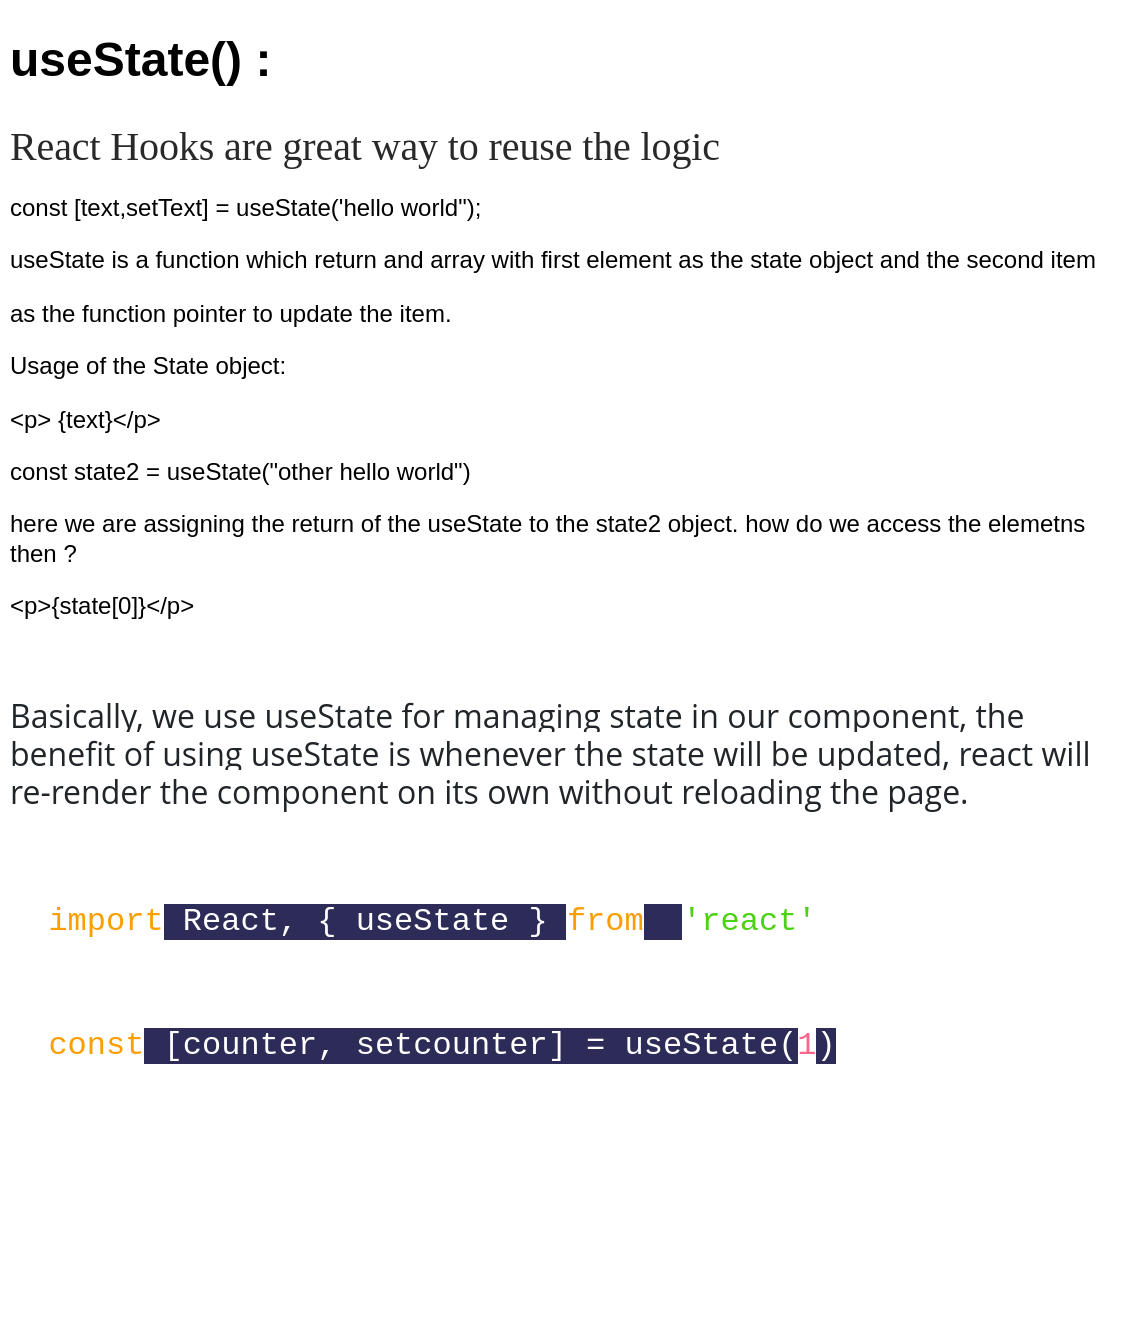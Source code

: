 <mxfile version="19.0.2" type="device" pages="2"><diagram id="CZCYPUS0Cyi77yTj1ipZ" name="useState"><mxGraphModel dx="1166" dy="581" grid="1" gridSize="10" guides="1" tooltips="1" connect="1" arrows="1" fold="1" page="1" pageScale="1" pageWidth="850" pageHeight="1100" math="0" shadow="0"><root><mxCell id="0"/><mxCell id="1" parent="0"/><mxCell id="y8uffIt1ybIBVWA-4AEm-1" value="&lt;h1&gt;useState() :&amp;nbsp;&lt;/h1&gt;&lt;span style=&quot;color: rgb(41, 41, 41); font-family: charter, Georgia, Cambria, &amp;quot;Times New Roman&amp;quot;, Times, serif; font-size: 20px; letter-spacing: -0.06px; background-color: rgb(255, 255, 255);&quot;&gt;React Hooks are great way to reuse the logic&lt;/span&gt;&lt;p&gt;const [text,setText] = useState('hello world&quot;);&lt;/p&gt;&lt;p&gt;useState is a function which return and array with first element as the state object and the second item&amp;nbsp;&lt;/p&gt;&lt;p&gt;as the function pointer to update the item.&lt;/p&gt;&lt;p&gt;Usage of the State object:&lt;/p&gt;&lt;p&gt;&amp;lt;p&amp;gt; {text}&amp;lt;/p&amp;gt;&lt;/p&gt;&lt;p&gt;const state2 = useState(&quot;other hello world&quot;)&lt;/p&gt;&lt;p&gt;here we are assigning the return of the useState to the state2 object. how do we access the elemetns then ?&lt;/p&gt;&lt;p&gt;&lt;span style=&quot;background-color: initial;&quot;&gt;&amp;lt;p&amp;gt;{state[0]}&amp;lt;/p&amp;gt;&lt;/span&gt;&lt;br&gt;&lt;/p&gt;&lt;p&gt;&lt;span style=&quot;background-color: initial;&quot;&gt;&lt;br&gt;&lt;/span&gt;&lt;/p&gt;&lt;p&gt;&lt;span style=&quot;color: rgb(33, 37, 41); font-family: &amp;quot;Open Sans&amp;quot;, sans-serif; font-size: 16px; background-color: rgb(255, 255, 255);&quot;&gt;Basically, we use useState for managing state in our component, the benefit of using useState is whenever the state will be updated, react will re-render the component on its own without reloading the page.&lt;/span&gt;&lt;span style=&quot;background-color: initial;&quot;&gt;&lt;br&gt;&lt;/span&gt;&lt;/p&gt;&lt;p&gt;&lt;span style=&quot;color: rgb(33, 37, 41); font-family: &amp;quot;Open Sans&amp;quot;, sans-serif; font-size: 16px; background-color: rgb(255, 255, 255);&quot;&gt;&lt;br&gt;&lt;/span&gt;&lt;/p&gt;&lt;p&gt;&lt;span style=&quot;box-sizing: border-box; color: rgb(251, 158, 0); font-family: SFMono-Regular, Menlo, Monaco, Consolas, &amp;quot;Liberation Mono&amp;quot;, &amp;quot;Courier New&amp;quot;, monospace; font-size: 16px;&quot; class=&quot;hljs-keyword&quot;&gt;&amp;nbsp; import&lt;/span&gt;&lt;span style=&quot;color: rgb(255, 255, 255); font-family: SFMono-Regular, Menlo, Monaco, Consolas, &amp;quot;Liberation Mono&amp;quot;, &amp;quot;Courier New&amp;quot;, monospace; font-size: 16px; background-color: rgb(45, 43, 87);&quot;&gt; React, { useState } &lt;/span&gt;&lt;span style=&quot;box-sizing: border-box; color: rgb(251, 158, 0); font-family: SFMono-Regular, Menlo, Monaco, Consolas, &amp;quot;Liberation Mono&amp;quot;, &amp;quot;Courier New&amp;quot;, monospace; font-size: 16px;&quot; class=&quot;hljs-keyword&quot;&gt;from&lt;/span&gt;&lt;span style=&quot;box-sizing: border-box; font-family: SFMono-Regular, Menlo, Monaco, Consolas, &amp;quot;Liberation Mono&amp;quot;, &amp;quot;Courier New&amp;quot;, monospace; font-size: 16px; background-color: rgb(45, 43, 87);&quot; class=&quot;hljs-keyword&quot;&gt;&lt;font color=&quot;#ffffff&quot;&gt;&amp;nbsp;&amp;nbsp;&lt;/font&gt;&lt;/span&gt;&lt;span style=&quot;box-sizing: border-box; color: rgb(76, 210, 19); font-family: SFMono-Regular, Menlo, Monaco, Consolas, &amp;quot;Liberation Mono&amp;quot;, &amp;quot;Courier New&amp;quot;, monospace; font-size: 16px;&quot; class=&quot;hljs-string&quot;&gt;'react'&lt;/span&gt;&lt;span style=&quot;color: rgb(33, 37, 41); font-family: &amp;quot;Open Sans&amp;quot;, sans-serif; font-size: 16px; background-color: rgb(255, 255, 255);&quot;&gt;&lt;br&gt;&lt;/span&gt;&lt;/p&gt;&lt;p&gt;&lt;span style=&quot;box-sizing: border-box; color: rgb(76, 210, 19); font-family: SFMono-Regular, Menlo, Monaco, Consolas, &amp;quot;Liberation Mono&amp;quot;, &amp;quot;Courier New&amp;quot;, monospace; font-size: 16px;&quot; class=&quot;hljs-string&quot;&gt;&lt;br&gt;&lt;/span&gt;&lt;/p&gt;&lt;p&gt;&lt;span style=&quot;box-sizing: border-box; color: rgb(76, 210, 19); font-family: SFMono-Regular, Menlo, Monaco, Consolas, &amp;quot;Liberation Mono&amp;quot;, &amp;quot;Courier New&amp;quot;, monospace; font-size: 16px;&quot; class=&quot;hljs-string&quot;&gt;&lt;span style=&quot;box-sizing: border-box; color: rgb(251, 158, 0);&quot; class=&quot;hljs-keyword&quot;&gt;&amp;nbsp; const&lt;/span&gt;&lt;span style=&quot;color: rgb(255, 255, 255); background-color: rgb(45, 43, 87);&quot;&gt; [counter, setcounter] = useState(&lt;/span&gt;&lt;span style=&quot;box-sizing: border-box; color: rgb(250, 101, 141);&quot; class=&quot;hljs-number&quot;&gt;1&lt;/span&gt;&lt;span style=&quot;color: rgb(255, 255, 255); background-color: rgb(45, 43, 87);&quot;&gt;)&lt;/span&gt;&lt;br&gt;&lt;/span&gt;&lt;/p&gt;" style="text;html=1;strokeColor=none;fillColor=none;spacing=5;spacingTop=-20;whiteSpace=wrap;overflow=hidden;rounded=0;" vertex="1" parent="1"><mxGeometry x="30" y="50" width="560" height="660" as="geometry"/></mxCell></root></mxGraphModel></diagram><diagram id="WfFX0_f53T_6cnk1jTj2" name="useEffect"><mxGraphModel dx="1166" dy="581" grid="1" gridSize="10" guides="1" tooltips="1" connect="1" arrows="1" fold="1" page="1" pageScale="1" pageWidth="850" pageHeight="1100" math="0" shadow="0"><root><mxCell id="0"/><mxCell id="1" parent="0"/><mxCell id="g41UTgJWRl27SqIbfc01-2" value="&lt;div style=&quot;background-color:rgb(45, 43, 87);&quot;&gt;&lt;span style=&quot;box-sizing: border-box; color: rgb(251, 158, 0); font-family: SFMono-Regular, Menlo, Monaco, Consolas, &amp;quot;Liberation Mono&amp;quot;, &amp;quot;Courier New&amp;quot;, monospace; font-size: 16px;&quot; class=&quot;hljs-keyword&quot;&gt;import&lt;/span&gt;&lt;span style=&quot;color: rgb(255, 255, 255); font-family: SFMono-Regular, Menlo, Monaco, Consolas, &amp;quot;Liberation Mono&amp;quot;, &amp;quot;Courier New&amp;quot;, monospace; font-size: 16px;&quot;&gt; React, { useState, useEffect }&amp;nbsp;&lt;/span&gt;&lt;span style=&quot;box-sizing: border-box; color: rgb(251, 158, 0); font-family: SFMono-Regular, Menlo, Monaco, Consolas, &amp;quot;Liberation Mono&amp;quot;, &amp;quot;Courier New&amp;quot;, monospace; font-size: 16px;&quot; class=&quot;hljs-keyword&quot;&gt;from&lt;/span&gt;&lt;span style=&quot;color: rgb(255, 255, 255); font-family: SFMono-Regular, Menlo, Monaco, Consolas, &amp;quot;Liberation Mono&amp;quot;, &amp;quot;Courier New&amp;quot;, monospace; font-size: 16px;&quot;&gt; &lt;/span&gt;&lt;span style=&quot;box-sizing: border-box; color: rgb(76, 210, 19); font-family: SFMono-Regular, Menlo, Monaco, Consolas, &amp;quot;Liberation Mono&amp;quot;, &amp;quot;Courier New&amp;quot;, monospace; font-size: 16px;&quot; class=&quot;hljs-string&quot;&gt;'react'&lt;/span&gt;&lt;span style=&quot;color: rgb(255, 255, 255); font-family: SFMono-Regular, Menlo, Monaco, Consolas, &amp;quot;Liberation Mono&amp;quot;, &amp;quot;Courier New&amp;quot;, monospace; font-size: 16px;&quot;&gt;&amp;nbsp;&lt;/span&gt;&lt;/div&gt;&lt;div style=&quot;background-color:rgb(45, 43, 87);&quot;&gt;&lt;span style=&quot;color: rgb(255, 255, 255); font-family: SFMono-Regular, Menlo, Monaco, Consolas, &amp;quot;Liberation Mono&amp;quot;, &amp;quot;Courier New&amp;quot;, monospace; font-size: 16px;&quot;&gt;&amp;nbsp;&lt;/span&gt;&lt;/div&gt;&lt;div style=&quot;background-color:rgb(45, 43, 87);&quot;&gt;&lt;span style=&quot;color: rgb(255, 255, 255); font-family: SFMono-Regular, Menlo, Monaco, Consolas, &amp;quot;Liberation Mono&amp;quot;, &amp;quot;Courier New&amp;quot;, monospace; font-size: 16px;&quot;&gt;&amp;nbsp;const Home = &lt;/span&gt;&lt;span style=&quot;box-sizing: border-box; color: rgb(255, 255, 255); font-family: SFMono-Regular, Menlo, Monaco, Consolas, &amp;quot;Liberation Mono&amp;quot;, &amp;quot;Courier New&amp;quot;, monospace; font-size: 16px;&quot; class=&quot;hljs-function&quot;&gt;&lt;span style=&quot;box-sizing: border-box;&quot; class=&quot;hljs-params&quot;&gt;()&lt;/span&gt; =&amp;gt;&lt;/span&gt;&lt;span style=&quot;color: rgb(255, 255, 255); font-family: SFMono-Regular, Menlo, Monaco, Consolas, &amp;quot;Liberation Mono&amp;quot;, &amp;quot;Courier New&amp;quot;, monospace; font-size: 16px;&quot;&gt; {&amp;nbsp;&lt;/span&gt;&lt;/div&gt;&lt;div style=&quot;background-color:rgb(45, 43, 87);&quot;&gt;&lt;span style=&quot;color: rgb(255, 255, 255); font-family: SFMono-Regular, Menlo, Monaco, Consolas, &amp;quot;Liberation Mono&amp;quot;, &amp;quot;Courier New&amp;quot;, monospace; font-size: 16px;&quot;&gt;&amp;nbsp;const [name, setname] = useState(&lt;/span&gt;&lt;span style=&quot;box-sizing: border-box; color: rgb(76, 210, 19); font-family: SFMono-Regular, Menlo, Monaco, Consolas, &amp;quot;Liberation Mono&amp;quot;, &amp;quot;Courier New&amp;quot;, monospace; font-size: 16px;&quot; class=&quot;hljs-string&quot;&gt;&quot;John Doe&quot;&lt;/span&gt;&lt;span style=&quot;color: rgb(255, 255, 255); font-family: SFMono-Regular, Menlo, Monaco, Consolas, &amp;quot;Liberation Mono&amp;quot;, &amp;quot;Courier New&amp;quot;, monospace; font-size: 16px;&quot;&gt;)&amp;nbsp;&lt;/span&gt;&lt;/div&gt;&lt;div style=&quot;background-color:rgb(45, 43, 87);&quot;&gt;&lt;span style=&quot;color: rgb(255, 255, 255); font-family: SFMono-Regular, Menlo, Monaco, Consolas, &amp;quot;Liberation Mono&amp;quot;, &amp;quot;Courier New&amp;quot;, monospace; font-size: 16px;&quot;&gt;&amp;nbsp;useEffect(&lt;/span&gt;&lt;span style=&quot;box-sizing: border-box; color: rgb(255, 255, 255); font-family: SFMono-Regular, Menlo, Monaco, Consolas, &amp;quot;Liberation Mono&amp;quot;, &amp;quot;Courier New&amp;quot;, monospace; font-size: 16px;&quot; class=&quot;hljs-function&quot;&gt;&lt;span style=&quot;box-sizing: border-box;&quot; class=&quot;hljs-params&quot;&gt;()&lt;/span&gt; =&amp;gt;&lt;/span&gt;&lt;span style=&quot;color: rgb(255, 255, 255); font-family: SFMono-Regular, Menlo, Monaco, Consolas, &amp;quot;Liberation Mono&amp;quot;, &amp;quot;Courier New&amp;quot;, monospace; font-size: 16px;&quot;&gt; {&lt;br/&gt;        &lt;br/&gt;    }, [name])&amp;nbsp;&lt;/span&gt;&lt;/div&gt;&lt;div style=&quot;background-color:rgb(45, 43, 87);&quot;&gt;&lt;span style=&quot;color: rgb(255, 255, 255); font-family: SFMono-Regular, Menlo, Monaco, Consolas, &amp;quot;Liberation Mono&amp;quot;, &amp;quot;Courier New&amp;quot;, monospace; font-size: 16px;&quot;&gt;&lt;br&gt;&lt;/span&gt;&lt;/div&gt;&lt;div style=&quot;background-color:rgb(45, 43, 87);&quot;&gt;&lt;span style=&quot;color: rgb(255, 255, 255); font-family: SFMono-Regular, Menlo, Monaco, Consolas, &amp;quot;Liberation Mono&amp;quot;, &amp;quot;Courier New&amp;quot;, monospace; font-size: 16px;&quot;&gt;&lt;/span&gt;&lt;span style=&quot;box-sizing: border-box; color: rgb(76, 210, 19); font-family: SFMono-Regular, Menlo, Monaco, Consolas, &amp;quot;Liberation Mono&amp;quot;, &amp;quot;Courier New&amp;quot;, monospace; font-size: 16px;&quot; class=&quot;hljs-regexp&quot;&gt;//&lt;/span&gt;&lt;span style=&quot;color: rgb(255, 255, 255); font-family: SFMono-Regular, Menlo, Monaco, Consolas, &amp;quot;Liberation Mono&amp;quot;, &amp;quot;Courier New&amp;quot;, monospace; font-size: 16px;&quot;&gt; All the JSX will go inside &lt;/span&gt;&lt;span style=&quot;box-sizing: border-box; color: rgb(251, 158, 0); font-family: SFMono-Regular, Menlo, Monaco, Consolas, &amp;quot;Liberation Mono&amp;quot;, &amp;quot;Courier New&amp;quot;, monospace; font-size: 16px;&quot; class=&quot;hljs-built_in&quot;&gt;this&lt;/span&gt;&lt;span style=&quot;color: rgb(255, 255, 255); font-family: SFMono-Regular, Menlo, Monaco, Consolas, &amp;quot;Liberation Mono&amp;quot;, &amp;quot;Courier New&amp;quot;, monospace; font-size: 16px;&quot;&gt; &lt;/span&gt;&lt;span style=&quot;box-sizing: border-box; color: rgb(251, 158, 0); font-family: SFMono-Regular, Menlo, Monaco, Consolas, &amp;quot;Liberation Mono&amp;quot;, &amp;quot;Courier New&amp;quot;, monospace; font-size: 16px;&quot; class=&quot;hljs-keyword&quot;&gt;return&lt;/span&gt;&lt;span style=&quot;color: rgb(255, 255, 255); font-family: SFMono-Regular, Menlo, Monaco, Consolas, &amp;quot;Liberation Mono&amp;quot;, &amp;quot;Courier New&amp;quot;, monospace; font-size: 16px;&quot;&gt;&amp;nbsp;&lt;/span&gt;&lt;/div&gt;&lt;div style=&quot;background-color:rgb(45, 43, 87);&quot;&gt;&lt;span style=&quot;color: rgb(255, 255, 255); font-family: SFMono-Regular, Menlo, Monaco, Consolas, &amp;quot;Liberation Mono&amp;quot;, &amp;quot;Courier New&amp;quot;, monospace; font-size: 16px;&quot;&gt;&lt;/span&gt;&lt;span style=&quot;box-sizing: border-box; color: rgb(251, 158, 0); font-family: SFMono-Regular, Menlo, Monaco, Consolas, &amp;quot;Liberation Mono&amp;quot;, &amp;quot;Courier New&amp;quot;, monospace; font-size: 16px;&quot; class=&quot;hljs-keyword&quot;&gt;&amp;nbsp; return&lt;/span&gt;&lt;span style=&quot;color: rgb(255, 255, 255); font-family: SFMono-Regular, Menlo, Monaco, Consolas, &amp;quot;Liberation Mono&amp;quot;, &amp;quot;Courier New&amp;quot;, monospace; font-size: 16px;&quot;&gt;(&lt;br/&gt;        &amp;lt;h1&amp;gt;Name &lt;/span&gt;&lt;span style=&quot;box-sizing: border-box; color: rgb(251, 158, 0); font-family: SFMono-Regular, Menlo, Monaco, Consolas, &amp;quot;Liberation Mono&amp;quot;, &amp;quot;Courier New&amp;quot;, monospace; font-size: 16px;&quot; class=&quot;hljs-keyword&quot;&gt;from&lt;/span&gt;&lt;span style=&quot;color: rgb(255, 255, 255); font-family: SFMono-Regular, Menlo, Monaco, Consolas, &amp;quot;Liberation Mono&amp;quot;, &amp;quot;Courier New&amp;quot;, monospace; font-size: 16px;&quot;&gt; API: {name}&amp;lt;/h1&amp;gt;&lt;br/&gt;    )&amp;nbsp;&lt;/span&gt;&lt;/div&gt;&lt;div style=&quot;background-color:rgb(45, 43, 87);&quot;&gt;&lt;span style=&quot;color: rgb(255, 255, 255); font-family: SFMono-Regular, Menlo, Monaco, Consolas, &amp;quot;Liberation Mono&amp;quot;, &amp;quot;Courier New&amp;quot;, monospace; font-size: 16px;&quot;&gt;&amp;nbsp;}&lt;/span&gt;&lt;/div&gt;&lt;div style=&quot;background-color:rgb(45, 43, 87);&quot;&gt;&lt;span style=&quot;color: rgb(255, 255, 255); font-family: SFMono-Regular, Menlo, Monaco, Consolas, &amp;quot;Liberation Mono&amp;quot;, &amp;quot;Courier New&amp;quot;, monospace; font-size: 16px;&quot;&gt;&lt;/span&gt;&lt;span style=&quot;box-sizing: border-box; color: rgb(251, 158, 0); font-family: SFMono-Regular, Menlo, Monaco, Consolas, &amp;quot;Liberation Mono&amp;quot;, &amp;quot;Courier New&amp;quot;, monospace; font-size: 16px;&quot; class=&quot;hljs-keyword&quot;&gt;export&lt;/span&gt;&lt;span style=&quot;color: rgb(255, 255, 255); font-family: SFMono-Regular, Menlo, Monaco, Consolas, &amp;quot;Liberation Mono&amp;quot;, &amp;quot;Courier New&amp;quot;, monospace; font-size: 16px;&quot;&gt; &lt;/span&gt;&lt;span style=&quot;box-sizing: border-box; color: rgb(251, 158, 0); font-family: SFMono-Regular, Menlo, Monaco, Consolas, &amp;quot;Liberation Mono&amp;quot;, &amp;quot;Courier New&amp;quot;, monospace; font-size: 16px;&quot; class=&quot;hljs-keyword&quot;&gt;default&lt;/span&gt;&lt;span style=&quot;color: rgb(255, 255, 255); font-family: SFMono-Regular, Menlo, Monaco, Consolas, &amp;quot;Liberation Mono&amp;quot;, &amp;quot;Courier New&amp;quot;, monospace; font-size: 16px;&quot;&gt; Home&lt;/span&gt;&lt;/div&gt;" style="text;whiteSpace=wrap;html=1;background:blue;" vertex="1" parent="1"><mxGeometry x="40" y="340" width="700" height="140" as="geometry"/></mxCell><mxCell id="g41UTgJWRl27SqIbfc01-5" value="&lt;div style=&quot;background-color:rgb(45, 43, 87);&quot;&gt;&lt;br&gt;&lt;span style=&quot;box-sizing: border-box; color: rgb(255, 255, 255); font-family: SFMono-Regular, Menlo, Monaco, Consolas, &amp;quot;Liberation Mono&amp;quot;, &amp;quot;Courier New&amp;quot;, monospace; font-size: 16px;&quot; class=&quot;hljs-function&quot;&gt;&lt;span style=&quot;box-sizing: border-box; color: rgb(250, 208, 0);&quot; class=&quot;hljs-title&quot;&gt;useEffect&lt;/span&gt;&lt;span style=&quot;box-sizing: border-box;&quot; class=&quot;hljs-params&quot;&gt;(()&lt;/span&gt;&lt;/span&gt;&lt;span style=&quot;color: rgb(255, 255, 255); font-family: SFMono-Regular, Menlo, Monaco, Consolas, &amp;quot;Liberation Mono&amp;quot;, &amp;quot;Courier New&amp;quot;, monospace; font-size: 16px;&quot;&gt; =&amp;gt; {}, &lt;/span&gt;&lt;span style=&quot;box-sizing: border-box; color: rgb(76, 210, 19); font-family: SFMono-Regular, Menlo, Monaco, Consolas, &amp;quot;Liberation Mono&amp;quot;, &amp;quot;Courier New&amp;quot;, monospace; font-size: 16px;&quot; class=&quot;hljs-selector-attr&quot;&gt;[]&lt;/span&gt;&lt;span style=&quot;color: rgb(255, 255, 255); font-family: SFMono-Regular, Menlo, Monaco, Consolas, &amp;quot;Liberation Mono&amp;quot;, &amp;quot;Courier New&amp;quot;, monospace; font-size: 16px;&quot;&gt;)&lt;/span&gt;&lt;br&gt;&lt;/div&gt;" style="text;whiteSpace=wrap;html=1;background:blue;" vertex="1" parent="1"><mxGeometry x="80" y="160" width="210" height="50" as="geometry"/></mxCell><mxCell id="g41UTgJWRl27SqIbfc01-6" value="&lt;p style=&quot;box-sizing: border-box; margin-top: 0px; margin-bottom: 1rem; font-size: 16px; color: rgb(33, 37, 41); font-family: &amp;quot;Open Sans&amp;quot;, sans-serif; font-style: normal; font-variant-ligatures: normal; font-variant-caps: normal; font-weight: 400; letter-spacing: normal; orphans: 2; text-align: start; text-indent: 0px; text-transform: none; widows: 2; word-spacing: 0px; -webkit-text-stroke-width: 0px; background-color: rgb(255, 255, 255); text-decoration-thickness: initial; text-decoration-style: initial; text-decoration-color: initial;&quot;&gt;If we give an empty dependency array then our useEffect will run only once after the rendering of the page. It will not re-run on updating of any states.&lt;/p&gt;&lt;p style=&quot;box-sizing: border-box; margin-top: 0px; margin-bottom: 1rem; font-size: 16px; color: rgb(33, 37, 41); font-family: &amp;quot;Open Sans&amp;quot;, sans-serif; font-style: normal; font-variant-ligatures: normal; font-variant-caps: normal; font-weight: 400; letter-spacing: normal; orphans: 2; text-align: start; text-indent: 0px; text-transform: none; widows: 2; word-spacing: 0px; -webkit-text-stroke-width: 0px; background-color: rgb(255, 255, 255); text-decoration-thickness: initial; text-decoration-style: initial; text-decoration-color: initial;&quot;&gt;If you want to re-run any useEffect on updating of any particular state then we use can pass the key of useState in our dependency array like this:&lt;/p&gt;" style="text;whiteSpace=wrap;html=1;" vertex="1" parent="1"><mxGeometry x="40" y="200" width="730" height="130" as="geometry"/></mxCell><mxCell id="g41UTgJWRl27SqIbfc01-7" value="" style="group" vertex="1" connectable="0" parent="1"><mxGeometry x="40" y="640" width="710" height="200" as="geometry"/></mxCell><mxCell id="g41UTgJWRl27SqIbfc01-1" value="&lt;div style=&quot; background-color:rgb(45, 43, 87);&quot;&gt;&#10;&lt;span style=&quot;color: rgb(255, 255, 255);background-color: rgb(45, 43, 87);  font-family: SFMono-Regular, Menlo, Monaco, Consolas, &amp;quot;Liberation Mono&amp;quot;, &amp;quot;Courier New&amp;quot;, monospace; font-size: 16px; font-style: normal; font-variant-ligatures: normal; font-variant-caps: normal; font-weight: 400; letter-spacing: normal; orphans: 2; text-align: start; text-indent: 0px; text-transform: none; widows: 2; word-spacing: 0px; -webkit-text-stroke-width: 0px; background-color: rgb(45, 43, 87); text-decoration-thickness: initial; text-decoration-style: initial; text-decoration-color: initial; float: none; display: inline !important;&quot;&gt;useEffect(() =&amp;gt; {&#10;        //whatever you want &lt;/span&gt;&lt;span style=&quot;box-sizing: border-box; color: rgb(251, 158, 0); font-weight: 400; font-family: SFMono-Regular, Menlo, Monaco, Consolas, &amp;quot;Liberation Mono&amp;quot;, &amp;quot;Courier New&amp;quot;, monospace; font-size: 16px; font-style: normal; font-variant-ligatures: normal; font-variant-caps: normal; letter-spacing: normal; orphans: 2; text-align: start; text-indent: 0px; text-transform: none; widows: 2; word-spacing: 0px; -webkit-text-stroke-width: 0px; text-decoration-thickness: initial; text-decoration-style: initial; text-decoration-color: initial;&quot; class=&quot;hljs-keyword&quot;&gt;to&lt;/span&gt;&lt;span style=&quot;color: rgb(255, 255, 255); font-family: SFMono-Regular, Menlo, Monaco, Consolas, &amp;quot;Liberation Mono&amp;quot;, &amp;quot;Courier New&amp;quot;, monospace; font-size: 16px; font-style: normal; font-variant-ligatures: normal; font-variant-caps: normal; font-weight: 400; letter-spacing: normal; orphans: 2; text-align: start; text-indent: 0px; text-transform: none; widows: 2; word-spacing: 0px; -webkit-text-stroke-width: 0px; background-color: rgb(45, 43, 87); text-decoration-thickness: initial; text-decoration-style: initial; text-decoration-color: initial; float: none; display: inline !important;&quot;&gt; &lt;/span&gt;&lt;span style=&quot;box-sizing: border-box; color: rgb(251, 158, 0); font-weight: 400; font-family: SFMono-Regular, Menlo, Monaco, Consolas, &amp;quot;Liberation Mono&amp;quot;, &amp;quot;Courier New&amp;quot;, monospace; font-size: 16px; font-style: normal; font-variant-ligatures: normal; font-variant-caps: normal; letter-spacing: normal; orphans: 2; text-align: start; text-indent: 0px; text-transform: none; widows: 2; word-spacing: 0px; -webkit-text-stroke-width: 0px; text-decoration-thickness: initial; text-decoration-style: initial; text-decoration-color: initial;&quot; class=&quot;hljs-keyword&quot;&gt;perform&lt;/span&gt;&lt;span style=&quot;color: rgb(255, 255, 255); font-family: SFMono-Regular, Menlo, Monaco, Consolas, &amp;quot;Liberation Mono&amp;quot;, &amp;quot;Courier New&amp;quot;, monospace; font-size: 16px; font-style: normal; font-variant-ligatures: normal; font-variant-caps: normal; font-weight: 400; letter-spacing: normal; orphans: 2; text-align: start; text-indent: 0px; text-transform: none; widows: 2; word-spacing: 0px; -webkit-text-stroke-width: 0px; background-color: rgb(45, 43, 87); text-decoration-thickness: initial; text-decoration-style: initial; text-decoration-color: initial; float: none; display: inline !important;&quot;&gt; &lt;/span&gt;&lt;span style=&quot;box-sizing: border-box; color: rgb(251, 158, 0); font-weight: 400; font-family: SFMono-Regular, Menlo, Monaco, Consolas, &amp;quot;Liberation Mono&amp;quot;, &amp;quot;Courier New&amp;quot;, monospace; font-size: 16px; font-style: normal; font-variant-ligatures: normal; font-variant-caps: normal; letter-spacing: normal; orphans: 2; text-align: start; text-indent: 0px; text-transform: none; widows: 2; word-spacing: 0px; -webkit-text-stroke-width: 0px; text-decoration-thickness: initial; text-decoration-style: initial; text-decoration-color: initial;&quot; class=&quot;hljs-keyword&quot;&gt;in&lt;/span&gt;&lt;span style=&quot;color: rgb(255, 255, 255); font-family: SFMono-Regular, Menlo, Monaco, Consolas, &amp;quot;Liberation Mono&amp;quot;, &amp;quot;Courier New&amp;quot;, monospace; font-size: 16px; font-style: normal; font-variant-ligatures: normal; font-variant-caps: normal; font-weight: 400; letter-spacing: normal; orphans: 2; text-align: start; text-indent: 0px; text-transform: none; widows: 2; word-spacing: 0px; -webkit-text-stroke-width: 0px; background-color: rgb(45, 43, 87); text-decoration-thickness: initial; text-decoration-style: initial; text-decoration-color: initial; float: none; display: inline !important;&quot;&gt; useEffect will go &lt;/span&gt;&lt;span style=&quot;box-sizing: border-box; color: rgb(251, 158, 0); font-weight: 400; font-family: SFMono-Regular, Menlo, Monaco, Consolas, &amp;quot;Liberation Mono&amp;quot;, &amp;quot;Courier New&amp;quot;, monospace; font-size: 16px; font-style: normal; font-variant-ligatures: normal; font-variant-caps: normal; letter-spacing: normal; orphans: 2; text-align: start; text-indent: 0px; text-transform: none; widows: 2; word-spacing: 0px; -webkit-text-stroke-width: 0px; text-decoration-thickness: initial; text-decoration-style: initial; text-decoration-color: initial;&quot; class=&quot;hljs-keyword&quot;&gt;over&lt;/span&gt;&lt;span style=&quot;color: rgb(255, 255, 255); font-family: SFMono-Regular, Menlo, Monaco, Consolas, &amp;quot;Liberation Mono&amp;quot;, &amp;quot;Courier New&amp;quot;, monospace; font-size: 16px; font-style: normal; font-variant-ligatures: normal; font-variant-caps: normal; font-weight: 400; letter-spacing: normal; orphans: 2; text-align: start; text-indent: 0px; text-transform: none; widows: 2; word-spacing: 0px; -webkit-text-stroke-width: 0px; background-color: rgb(45, 43, 87); text-decoration-thickness: initial; text-decoration-style: initial; text-decoration-color: initial; float: none; display: inline !important;&quot;&gt; here&#10;        &lt;/span&gt;&lt;span style=&quot;box-sizing: border-box; color: rgb(251, 158, 0); font-weight: 400; font-family: SFMono-Regular, Menlo, Monaco, Consolas, &amp;quot;Liberation Mono&amp;quot;, &amp;quot;Courier New&amp;quot;, monospace; font-size: 16px; font-style: normal; font-variant-ligatures: normal; font-variant-caps: normal; letter-spacing: normal; orphans: 2; text-align: start; text-indent: 0px; text-transform: none; widows: 2; word-spacing: 0px; -webkit-text-stroke-width: 0px; text-decoration-thickness: initial; text-decoration-style: initial; text-decoration-color: initial;&quot; class=&quot;hljs-keyword&quot;&gt;return&lt;/span&gt;&lt;span style=&quot;color: rgb(255, 255, 255); font-family: SFMono-Regular, Menlo, Monaco, Consolas, &amp;quot;Liberation Mono&amp;quot;, &amp;quot;Courier New&amp;quot;, monospace; font-size: 16px; font-style: normal; font-variant-ligatures: normal; font-variant-caps: normal; font-weight: 400; letter-spacing: normal; orphans: 2; text-align: start; text-indent: 0px; text-transform: none; widows: 2; word-spacing: 0px; -webkit-text-stroke-width: 0px; background-color: rgb(45, 43, 87); text-decoration-thickness: initial; text-decoration-style: initial; text-decoration-color: initial; float: none; display: inline !important;&quot;&gt; () =&amp;gt; {&#10;            // Inside this &lt;/span&gt;&lt;span style=&quot;box-sizing: border-box; color: rgb(251, 158, 0); font-weight: 400; font-family: SFMono-Regular, Menlo, Monaco, Consolas, &amp;quot;Liberation Mono&amp;quot;, &amp;quot;Courier New&amp;quot;, monospace; font-size: 16px; font-style: normal; font-variant-ligatures: normal; font-variant-caps: normal; letter-spacing: normal; orphans: 2; text-align: start; text-indent: 0px; text-transform: none; widows: 2; word-spacing: 0px; -webkit-text-stroke-width: 0px; text-decoration-thickness: initial; text-decoration-style: initial; text-decoration-color: initial;&quot; class=&quot;hljs-keyword&quot;&gt;return&lt;/span&gt;&lt;span style=&quot;color: rgb(255, 255, 255); font-family: SFMono-Regular, Menlo, Monaco, Consolas, &amp;quot;Liberation Mono&amp;quot;, &amp;quot;Courier New&amp;quot;, monospace; font-size: 16px; font-style: normal; font-variant-ligatures: normal; font-variant-caps: normal; font-weight: 400; letter-spacing: normal; orphans: 2; text-align: start; text-indent: 0px; text-transform: none; widows: 2; word-spacing: 0px; -webkit-text-stroke-width: 0px; background-color: rgb(45, 43, 87); text-decoration-thickness: initial; text-decoration-style: initial; text-decoration-color: initial; float: none; display: inline !important;&quot;&gt; you can &lt;/span&gt;&lt;span style=&quot;box-sizing: border-box; color: rgb(251, 158, 0); font-weight: 400; font-family: SFMono-Regular, Menlo, Monaco, Consolas, &amp;quot;Liberation Mono&amp;quot;, &amp;quot;Courier New&amp;quot;, monospace; font-size: 16px; font-style: normal; font-variant-ligatures: normal; font-variant-caps: normal; letter-spacing: normal; orphans: 2; text-align: start; text-indent: 0px; text-transform: none; widows: 2; word-spacing: 0px; -webkit-text-stroke-width: 0px; text-decoration-thickness: initial; text-decoration-style: initial; text-decoration-color: initial;&quot; class=&quot;hljs-keyword&quot;&gt;write&lt;/span&gt;&lt;span style=&quot;color: rgb(255, 255, 255); font-family: SFMono-Regular, Menlo, Monaco, Consolas, &amp;quot;Liberation Mono&amp;quot;, &amp;quot;Courier New&amp;quot;, monospace; font-size: 16px; font-style: normal; font-variant-ligatures: normal; font-variant-caps: normal; font-weight: 400; letter-spacing: normal; orphans: 2; text-align: start; text-indent: 0px; text-transform: none; widows: 2; word-spacing: 0px; -webkit-text-stroke-width: 0px; background-color: rgb(45, 43, 87); text-decoration-thickness: initial; text-decoration-style: initial; text-decoration-color: initial; float: none; display: inline !important;&quot;&gt; &lt;/span&gt;&lt;span style=&quot;box-sizing: border-box; color: rgb(251, 158, 0); font-weight: 400; font-family: SFMono-Regular, Menlo, Monaco, Consolas, &amp;quot;Liberation Mono&amp;quot;, &amp;quot;Courier New&amp;quot;, monospace; font-size: 16px; font-style: normal; font-variant-ligatures: normal; font-variant-caps: normal; letter-spacing: normal; orphans: 2; text-align: start; text-indent: 0px; text-transform: none; widows: 2; word-spacing: 0px; -webkit-text-stroke-width: 0px; text-decoration-thickness: initial; text-decoration-style: initial; text-decoration-color: initial;&quot; class=&quot;hljs-keyword&quot;&gt;any&lt;/span&gt;&lt;span style=&quot;color: rgb(255, 255, 255); font-family: SFMono-Regular, Menlo, Monaco, Consolas, &amp;quot;Liberation Mono&amp;quot;, &amp;quot;Courier New&amp;quot;, monospace; font-size: 16px; font-style: normal; font-variant-ligatures: normal; font-variant-caps: normal; font-weight: 400; letter-spacing: normal; orphans: 2; text-align: start; text-indent: 0px; text-transform: none; widows: 2; word-spacing: 0px; -webkit-text-stroke-width: 0px; background-color: rgb(45, 43, 87); text-decoration-thickness: initial; text-decoration-style: initial; text-decoration-color: initial; float: none; display: inline !important;&quot;&gt; logic you want &lt;/span&gt;&lt;span style=&quot;box-sizing: border-box; color: rgb(251, 158, 0); font-weight: 400; font-family: SFMono-Regular, Menlo, Monaco, Consolas, &amp;quot;Liberation Mono&amp;quot;, &amp;quot;Courier New&amp;quot;, monospace; font-size: 16px; font-style: normal; font-variant-ligatures: normal; font-variant-caps: normal; letter-spacing: normal; orphans: 2; text-align: start; text-indent: 0px; text-transform: none; widows: 2; word-spacing: 0px; -webkit-text-stroke-width: 0px; text-decoration-thickness: initial; text-decoration-style: initial; text-decoration-color: initial;&quot; class=&quot;hljs-keyword&quot;&gt;to&lt;/span&gt;&lt;span style=&quot;color: rgb(255, 255, 255); font-family: SFMono-Regular, Menlo, Monaco, Consolas, &amp;quot;Liberation Mono&amp;quot;, &amp;quot;Courier New&amp;quot;, monospace; font-size: 16px; font-style: normal; font-variant-ligatures: normal; font-variant-caps: normal; font-weight: 400; letter-spacing: normal; orphans: 2; text-align: start; text-indent: 0px; text-transform: none; widows: 2; word-spacing: 0px; -webkit-text-stroke-width: 0px; background-color: rgb(45, 43, 87); text-decoration-thickness: initial; text-decoration-style: initial; text-decoration-color: initial; float: none; display: inline !important;&quot;&gt; pass &lt;/span&gt;&lt;span style=&quot;box-sizing: border-box; color: rgb(251, 158, 0); font-weight: 400; font-family: SFMono-Regular, Menlo, Monaco, Consolas, &amp;quot;Liberation Mono&amp;quot;, &amp;quot;Courier New&amp;quot;, monospace; font-size: 16px; font-style: normal; font-variant-ligatures: normal; font-variant-caps: normal; letter-spacing: normal; orphans: 2; text-align: start; text-indent: 0px; text-transform: none; widows: 2; word-spacing: 0px; -webkit-text-stroke-width: 0px; text-decoration-thickness: initial; text-decoration-style: initial; text-decoration-color: initial;&quot; class=&quot;hljs-keyword&quot;&gt;on&lt;/span&gt;&lt;span style=&quot;color: rgb(255, 255, 255); font-family: SFMono-Regular, Menlo, Monaco, Consolas, &amp;quot;Liberation Mono&amp;quot;, &amp;quot;Courier New&amp;quot;, monospace; font-size: 16px; font-style: normal; font-variant-ligatures: normal; font-variant-caps: normal; font-weight: 400; letter-spacing: normal; orphans: 2; text-align: start; text-indent: 0px; text-transform: none; widows: 2; word-spacing: 0px; -webkit-text-stroke-width: 0px; background-color: rgb(45, 43, 87); text-decoration-thickness: initial; text-decoration-style: initial; text-decoration-color: initial; float: none; display: inline !important;&quot;&gt; unmounting&#10;        }&#10;    }, [])&lt;/span&gt;&lt;/div&gt;" style="text;whiteSpace=wrap;html=1;background:blue;" vertex="1" parent="g41UTgJWRl27SqIbfc01-7"><mxGeometry x="10" y="60" width="700" height="140" as="geometry"/></mxCell><mxCell id="g41UTgJWRl27SqIbfc01-3" value="&lt;h2 style=&quot;box-sizing: border-box; margin: 0px 0px 10px; font-weight: 600; line-height: 1.2; font-size: 25px; color: rgb(45, 43, 87); font-family: &amp;quot;Open Sans&amp;quot;, sans-serif; font-style: normal; font-variant-ligatures: normal; font-variant-caps: normal; letter-spacing: normal; orphans: 2; text-align: start; text-indent: 0px; text-transform: none; widows: 2; word-spacing: 0px; -webkit-text-stroke-width: 0px; background-color: rgb(255, 255, 255); text-decoration-thickness: initial; text-decoration-style: initial; text-decoration-color: initial;&quot;&gt;Unmounting or Cleanup using useEffect&lt;/h2&gt;" style="text;whiteSpace=wrap;html=1;" vertex="1" parent="g41UTgJWRl27SqIbfc01-7"><mxGeometry width="500" height="60" as="geometry"/></mxCell><mxCell id="g41UTgJWRl27SqIbfc01-9" value="&lt;div style=&quot;background-color:rgb(45, 43, 87);&quot;&gt;&lt;br&gt;&lt;span style=&quot;box-sizing: border-box; color: rgb(255, 255, 255); font-family: SFMono-Regular, Menlo, Monaco, Consolas, &amp;quot;Liberation Mono&amp;quot;, &amp;quot;Courier New&amp;quot;, monospace; font-size: 16px;&quot; class=&quot;hljs-function&quot;&gt;&lt;span style=&quot;box-sizing: border-box; color: rgb(250, 208, 0);&quot; class=&quot;hljs-title&quot;&gt;useEffect&lt;/span&gt;&lt;span style=&quot;box-sizing: border-box;&quot; class=&quot;hljs-params&quot;&gt;(()&lt;/span&gt;&lt;/span&gt;&lt;span style=&quot;color: rgb(255, 255, 255); font-family: SFMono-Regular, Menlo, Monaco, Consolas, &amp;quot;Liberation Mono&amp;quot;, &amp;quot;Courier New&amp;quot;, monospace; font-size: 16px;&quot;&gt; =&amp;gt; {}&lt;/span&gt;&lt;span style=&quot;color: rgb(255, 255, 255); font-family: SFMono-Regular, Menlo, Monaco, Consolas, &amp;quot;Liberation Mono&amp;quot;, &amp;quot;Courier New&amp;quot;, monospace; font-size: 16px;&quot;&gt;)&lt;/span&gt;&lt;br&gt;&lt;/div&gt;" style="text;whiteSpace=wrap;html=1;background:blue;" vertex="1" parent="1"><mxGeometry x="80" y="100" width="210" height="50" as="geometry"/></mxCell><mxCell id="g41UTgJWRl27SqIbfc01-10" value="&lt;span style=&quot;color: rgb(33, 37, 41); font-family: &amp;quot;Open Sans&amp;quot;, sans-serif; font-size: 16px; font-style: normal; font-variant-ligatures: normal; font-variant-caps: normal; font-weight: 400; letter-spacing: normal; orphans: 2; text-align: start; text-indent: 0px; text-transform: none; widows: 2; word-spacing: 0px; -webkit-text-stroke-width: 0px; background-color: rgb(255, 255, 255); text-decoration-thickness: initial; text-decoration-style: initial; text-decoration-color: initial; float: none; display: inline !important;&quot;&gt;This is a very useful hook, anything which will be passed to useEffect will run after the render is committed to the screen.&lt;span&gt;&amp;nbsp;&lt;/span&gt;&lt;/span&gt;" style="text;whiteSpace=wrap;html=1;" vertex="1" parent="1"><mxGeometry x="40" y="40" width="550" height="40" as="geometry"/></mxCell></root></mxGraphModel></diagram></mxfile>